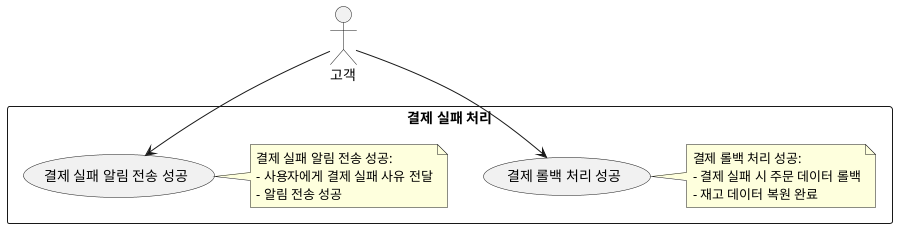 @startuml
actor "고객" as Customer

rectangle "결제 실패 처리" {
  usecase "결제 롤백 처리 성공" as UC3_1_failure
  note right
  결제 롤백 처리 성공:
  - 결제 실패 시 주문 데이터 롤백
  - 재고 데이터 복원 완료
  end note

  usecase "결제 실패 알림 전송 성공" as UC3_2_failure
  note right
  결제 실패 알림 전송 성공:
  - 사용자에게 결제 실패 사유 전달
  - 알림 전송 성공
  end note
}

Customer --> UC3_1_failure
Customer --> UC3_2_failure
@enduml
